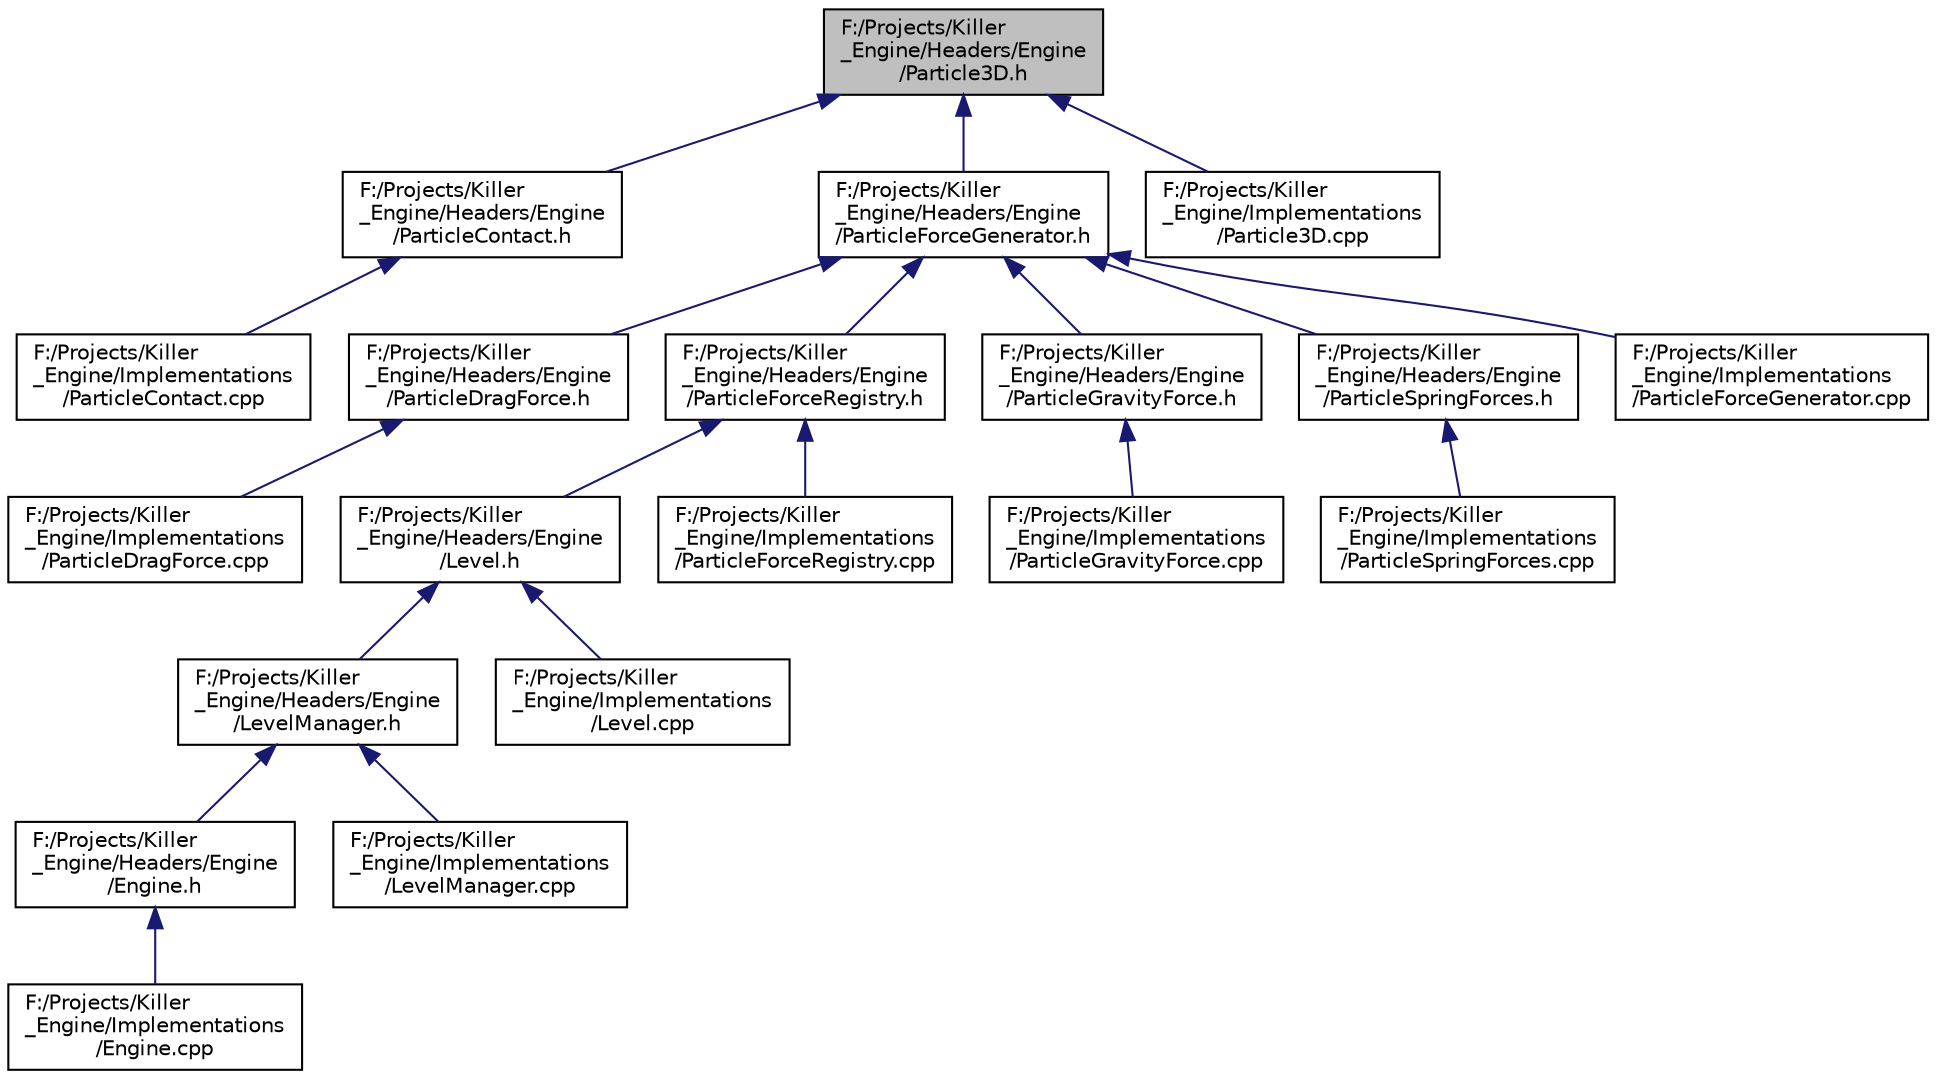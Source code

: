 digraph "F:/Projects/Killer_Engine/Headers/Engine/Particle3D.h"
{
  edge [fontname="Helvetica",fontsize="10",labelfontname="Helvetica",labelfontsize="10"];
  node [fontname="Helvetica",fontsize="10",shape=record];
  Node35 [label="F:/Projects/Killer\l_Engine/Headers/Engine\l/Particle3D.h",height=0.2,width=0.4,color="black", fillcolor="grey75", style="filled", fontcolor="black"];
  Node35 -> Node36 [dir="back",color="midnightblue",fontsize="10",style="solid",fontname="Helvetica"];
  Node36 [label="F:/Projects/Killer\l_Engine/Headers/Engine\l/ParticleContact.h",height=0.2,width=0.4,color="black", fillcolor="white", style="filled",URL="$_particle_contact_8h.html"];
  Node36 -> Node37 [dir="back",color="midnightblue",fontsize="10",style="solid",fontname="Helvetica"];
  Node37 [label="F:/Projects/Killer\l_Engine/Implementations\l/ParticleContact.cpp",height=0.2,width=0.4,color="black", fillcolor="white", style="filled",URL="$_particle_contact_8cpp.html"];
  Node35 -> Node38 [dir="back",color="midnightblue",fontsize="10",style="solid",fontname="Helvetica"];
  Node38 [label="F:/Projects/Killer\l_Engine/Headers/Engine\l/ParticleForceGenerator.h",height=0.2,width=0.4,color="black", fillcolor="white", style="filled",URL="$_particle_force_generator_8h.html"];
  Node38 -> Node39 [dir="back",color="midnightblue",fontsize="10",style="solid",fontname="Helvetica"];
  Node39 [label="F:/Projects/Killer\l_Engine/Headers/Engine\l/ParticleDragForce.h",height=0.2,width=0.4,color="black", fillcolor="white", style="filled",URL="$_particle_drag_force_8h.html"];
  Node39 -> Node40 [dir="back",color="midnightblue",fontsize="10",style="solid",fontname="Helvetica"];
  Node40 [label="F:/Projects/Killer\l_Engine/Implementations\l/ParticleDragForce.cpp",height=0.2,width=0.4,color="black", fillcolor="white", style="filled",URL="$_particle_drag_force_8cpp.html"];
  Node38 -> Node41 [dir="back",color="midnightblue",fontsize="10",style="solid",fontname="Helvetica"];
  Node41 [label="F:/Projects/Killer\l_Engine/Headers/Engine\l/ParticleForceRegistry.h",height=0.2,width=0.4,color="black", fillcolor="white", style="filled",URL="$_particle_force_registry_8h.html"];
  Node41 -> Node42 [dir="back",color="midnightblue",fontsize="10",style="solid",fontname="Helvetica"];
  Node42 [label="F:/Projects/Killer\l_Engine/Headers/Engine\l/Level.h",height=0.2,width=0.4,color="black", fillcolor="white", style="filled",URL="$_level_8h.html"];
  Node42 -> Node43 [dir="back",color="midnightblue",fontsize="10",style="solid",fontname="Helvetica"];
  Node43 [label="F:/Projects/Killer\l_Engine/Headers/Engine\l/LevelManager.h",height=0.2,width=0.4,color="black", fillcolor="white", style="filled",URL="$_level_manager_8h.html"];
  Node43 -> Node44 [dir="back",color="midnightblue",fontsize="10",style="solid",fontname="Helvetica"];
  Node44 [label="F:/Projects/Killer\l_Engine/Headers/Engine\l/Engine.h",height=0.2,width=0.4,color="black", fillcolor="white", style="filled",URL="$_engine_8h.html"];
  Node44 -> Node45 [dir="back",color="midnightblue",fontsize="10",style="solid",fontname="Helvetica"];
  Node45 [label="F:/Projects/Killer\l_Engine/Implementations\l/Engine.cpp",height=0.2,width=0.4,color="black", fillcolor="white", style="filled",URL="$_engine_8cpp.html"];
  Node43 -> Node46 [dir="back",color="midnightblue",fontsize="10",style="solid",fontname="Helvetica"];
  Node46 [label="F:/Projects/Killer\l_Engine/Implementations\l/LevelManager.cpp",height=0.2,width=0.4,color="black", fillcolor="white", style="filled",URL="$_level_manager_8cpp.html"];
  Node42 -> Node47 [dir="back",color="midnightblue",fontsize="10",style="solid",fontname="Helvetica"];
  Node47 [label="F:/Projects/Killer\l_Engine/Implementations\l/Level.cpp",height=0.2,width=0.4,color="black", fillcolor="white", style="filled",URL="$_level_8cpp.html"];
  Node41 -> Node48 [dir="back",color="midnightblue",fontsize="10",style="solid",fontname="Helvetica"];
  Node48 [label="F:/Projects/Killer\l_Engine/Implementations\l/ParticleForceRegistry.cpp",height=0.2,width=0.4,color="black", fillcolor="white", style="filled",URL="$_particle_force_registry_8cpp.html"];
  Node38 -> Node49 [dir="back",color="midnightblue",fontsize="10",style="solid",fontname="Helvetica"];
  Node49 [label="F:/Projects/Killer\l_Engine/Headers/Engine\l/ParticleGravityForce.h",height=0.2,width=0.4,color="black", fillcolor="white", style="filled",URL="$_particle_gravity_force_8h.html"];
  Node49 -> Node50 [dir="back",color="midnightblue",fontsize="10",style="solid",fontname="Helvetica"];
  Node50 [label="F:/Projects/Killer\l_Engine/Implementations\l/ParticleGravityForce.cpp",height=0.2,width=0.4,color="black", fillcolor="white", style="filled",URL="$_particle_gravity_force_8cpp.html"];
  Node38 -> Node51 [dir="back",color="midnightblue",fontsize="10",style="solid",fontname="Helvetica"];
  Node51 [label="F:/Projects/Killer\l_Engine/Headers/Engine\l/ParticleSpringForces.h",height=0.2,width=0.4,color="black", fillcolor="white", style="filled",URL="$_particle_spring_forces_8h.html"];
  Node51 -> Node52 [dir="back",color="midnightblue",fontsize="10",style="solid",fontname="Helvetica"];
  Node52 [label="F:/Projects/Killer\l_Engine/Implementations\l/ParticleSpringForces.cpp",height=0.2,width=0.4,color="black", fillcolor="white", style="filled",URL="$_particle_spring_forces_8cpp.html"];
  Node38 -> Node53 [dir="back",color="midnightblue",fontsize="10",style="solid",fontname="Helvetica"];
  Node53 [label="F:/Projects/Killer\l_Engine/Implementations\l/ParticleForceGenerator.cpp",height=0.2,width=0.4,color="black", fillcolor="white", style="filled",URL="$_particle_force_generator_8cpp.html"];
  Node35 -> Node54 [dir="back",color="midnightblue",fontsize="10",style="solid",fontname="Helvetica"];
  Node54 [label="F:/Projects/Killer\l_Engine/Implementations\l/Particle3D.cpp",height=0.2,width=0.4,color="black", fillcolor="white", style="filled",URL="$_particle3_d_8cpp.html"];
}
